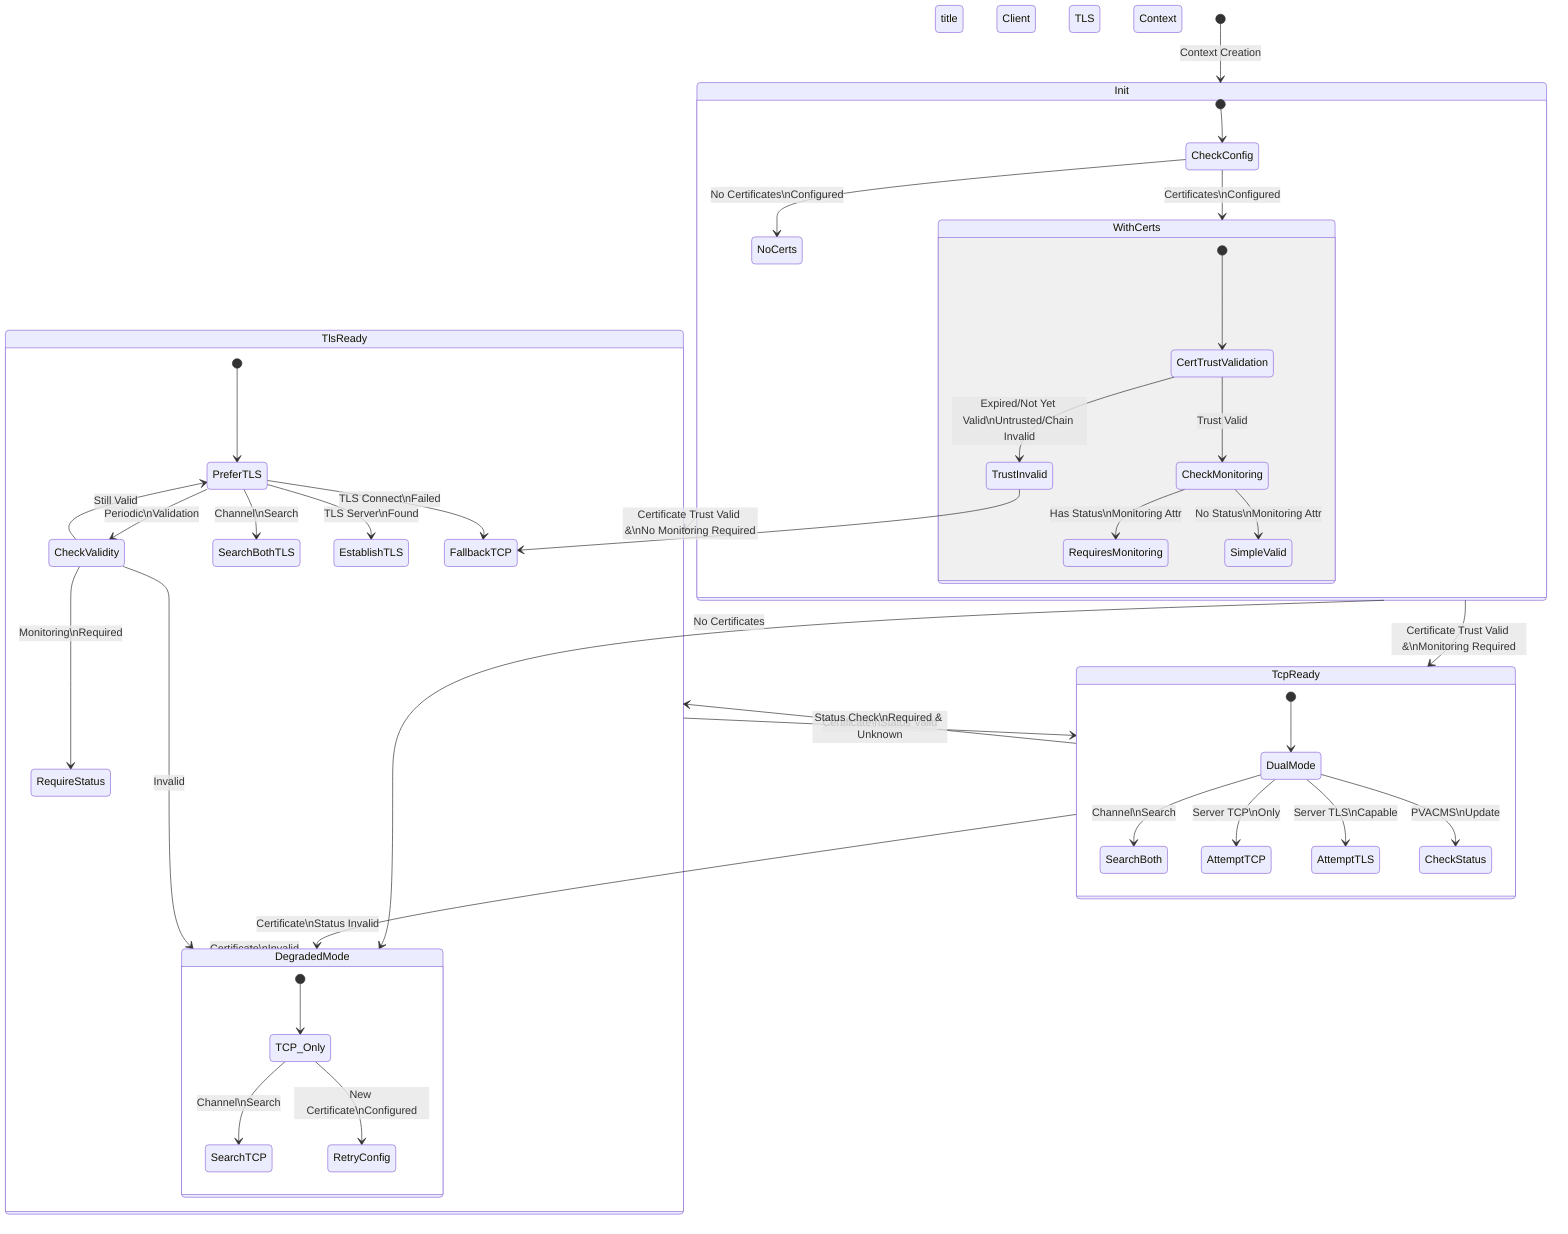 stateDiagram-v2
    title Client TLS Context State Machine

    [*] --> Init: Context Creation
    
    state Init {
        [*] --> CheckConfig
        CheckConfig --> NoCerts: No Certificates\nConfigured
        CheckConfig --> WithCerts: Certificates\nConfigured
        
        state WithCerts {
            [*] --> CertTrustValidation
            CertTrustValidation --> CheckMonitoring: Trust Valid
            CertTrustValidation --> TrustInvalid: Expired/Not Yet Valid\nUntrusted/Chain Invalid
            CheckMonitoring --> RequiresMonitoring: Has Status\nMonitoring Attr
            CheckMonitoring --> SimpleValid: No Status\nMonitoring Attr
            TrustInvalid --> FallbackTCP
        }
    }

    Init --> DegradedMode: No Certificates
    Init --> TlsReady: Certificate Trust Valid &\nNo Monitoring Required
    Init --> TcpReady: Certificate Trust Valid &\nMonitoring Required
    
    TcpReady --> TlsReady: Certificate\nStatus Valid
    TcpReady --> DegradedMode: Certificate\nStatus Invalid
    
    TlsReady --> TcpReady: Status Check\nRequired & Unknown
    TlsReady --> DegradedMode: Certificate\nInvalid
    
    state DegradedMode {
        [*] --> TCP_Only
        TCP_Only --> SearchTCP: Channel\nSearch
        TCP_Only --> RetryConfig: New Certificate\nConfigured
    }
    
    state TcpReady {
        [*] --> DualMode
        DualMode --> SearchBoth: Channel\nSearch
        DualMode --> AttemptTCP: Server TCP\nOnly
        DualMode --> AttemptTLS: Server TLS\nCapable
        DualMode --> CheckStatus: PVACMS\nUpdate
    }
    
    state TlsReady {
        [*] --> PreferTLS
        PreferTLS --> SearchBothTLS: Channel\nSearch
        PreferTLS --> FallbackTCP: TLS Connect\nFailed
        PreferTLS --> EstablishTLS: TLS Server\nFound
        PreferTLS --> CheckValidity: Periodic\nValidation
        CheckValidity --> PreferTLS: Still Valid
        CheckValidity --> RequireStatus: Monitoring\nRequired
        CheckValidity --> DegradedMode: Invalid
    }